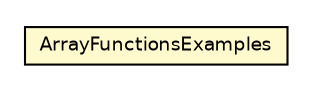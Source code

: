 #!/usr/local/bin/dot
#
# Class diagram 
# Generated by UMLGraph version R5_6-24-gf6e263 (http://www.umlgraph.org/)
#

digraph G {
	edge [fontname="Helvetica",fontsize=10,labelfontname="Helvetica",labelfontsize=10];
	node [fontname="Helvetica",fontsize=10,shape=plaintext];
	nodesep=0.25;
	ranksep=0.5;
	// com.rockhoppertech.music.examples.collecitons.ArrayFunctionsExamples
	c2660 [label=<<table title="com.rockhoppertech.music.examples.collecitons.ArrayFunctionsExamples" border="0" cellborder="1" cellspacing="0" cellpadding="2" port="p" bgcolor="lemonChiffon" href="./ArrayFunctionsExamples.html">
		<tr><td><table border="0" cellspacing="0" cellpadding="1">
<tr><td align="center" balign="center"> ArrayFunctionsExamples </td></tr>
		</table></td></tr>
		</table>>, URL="./ArrayFunctionsExamples.html", fontname="Helvetica", fontcolor="black", fontsize=9.0];
}

